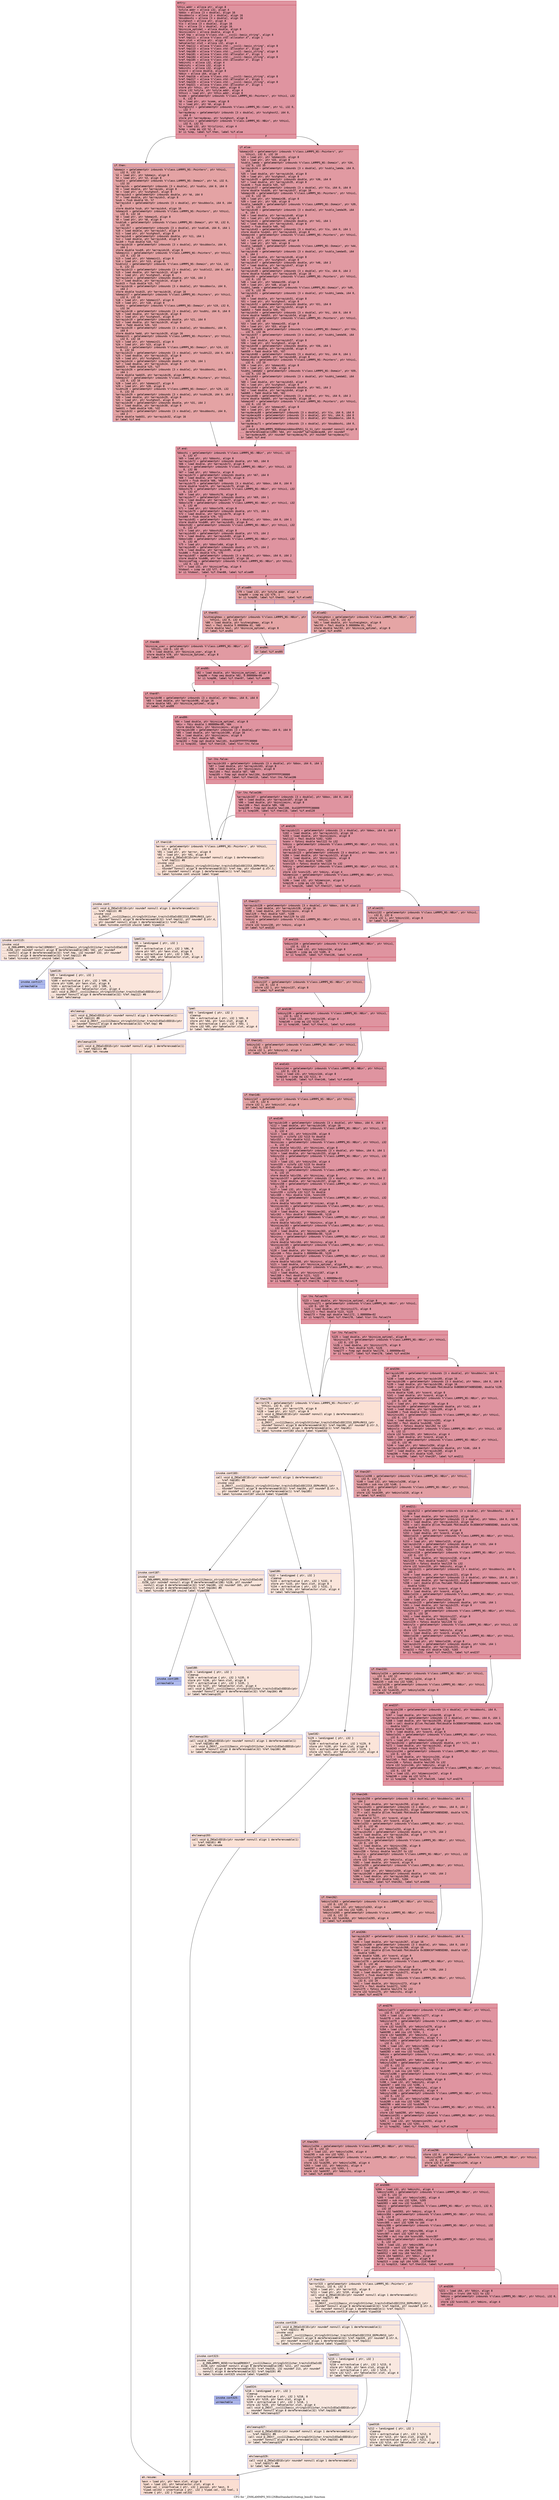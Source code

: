 digraph "CFG for '_ZN9LAMMPS_NS12NBinStandard10setup_binsEi' function" {
	label="CFG for '_ZN9LAMMPS_NS12NBinStandard10setup_binsEi' function";

	Node0x555e47385170 [shape=record,color="#b70d28ff", style=filled, fillcolor="#b70d2870" fontname="Courier",label="{entry:\l|  %this.addr = alloca ptr, align 8\l  %style.addr = alloca i32, align 4\l  %bbox = alloca [3 x double], align 16\l  %bsubboxlo = alloca [3 x double], align 16\l  %bsubboxhi = alloca [3 x double], align 16\l  %cutghost = alloca ptr, align 8\l  %lo = alloca [3 x double], align 16\l  %hi = alloca [3 x double], align 16\l  %binsize_optimal = alloca double, align 8\l  %binsizeinv = alloca double, align 8\l  %ref.tmp = alloca %\"class.std::__cxx11::basic_string\", align 8\l  %ref.tmp111 = alloca %\"class.std::allocator.4\", align 1\l  %exn.slot = alloca ptr, align 8\l  %ehselector.slot = alloca i32, align 4\l  %ref.tmp112 = alloca %\"class.std::__cxx11::basic_string\", align 8\l  %ref.tmp113 = alloca %\"class.std::allocator.4\", align 1\l  %ref.tmp180 = alloca %\"class.std::__cxx11::basic_string\", align 8\l  %ref.tmp181 = alloca %\"class.std::allocator.4\", align 1\l  %ref.tmp184 = alloca %\"class.std::__cxx11::basic_string\", align 8\l  %ref.tmp185 = alloca %\"class.std::allocator.4\", align 1\l  %mbinxhi = alloca i32, align 4\l  %mbinyhi = alloca i32, align 4\l  %mbinzhi = alloca i32, align 4\l  %coord = alloca double, align 8\l  %bbin = alloca i64, align 8\l  %ref.tmp316 = alloca %\"class.std::__cxx11::basic_string\", align 8\l  %ref.tmp317 = alloca %\"class.std::allocator.4\", align 1\l  %ref.tmp320 = alloca %\"class.std::__cxx11::basic_string\", align 8\l  %ref.tmp321 = alloca %\"class.std::allocator.4\", align 1\l  store ptr %this, ptr %this.addr, align 8\l  store i32 %style, ptr %style.addr, align 4\l  %this1 = load ptr, ptr %this.addr, align 8\l  %comm = getelementptr inbounds %\"class.LAMMPS_NS::Pointers\", ptr %this1, i32\l... 0, i32 9\l  %0 = load ptr, ptr %comm, align 8\l  %1 = load ptr, ptr %0, align 8\l  %cutghost2 = getelementptr inbounds %\"class.LAMMPS_NS::Comm\", ptr %1, i32 0,\l... i32 7\l  %arraydecay = getelementptr inbounds [3 x double], ptr %cutghost2, i64 0,\l... i64 0\l  store ptr %arraydecay, ptr %cutghost, align 8\l  %triclinic = getelementptr inbounds %\"class.LAMMPS_NS::NBin\", ptr %this1,\l... i32 0, i32 51\l  %2 = load i32, ptr %triclinic, align 4\l  %cmp = icmp eq i32 %2, 0\l  br i1 %cmp, label %if.then, label %if.else\l|{<s0>T|<s1>F}}"];
	Node0x555e47385170:s0 -> Node0x555e47387a00[tooltip="entry -> if.then\nProbability 37.50%" ];
	Node0x555e47385170:s1 -> Node0x555e47387a70[tooltip="entry -> if.else\nProbability 62.50%" ];
	Node0x555e47387a00 [shape=record,color="#3d50c3ff", style=filled, fillcolor="#c32e3170" fontname="Courier",label="{if.then:\l|  %domain = getelementptr inbounds %\"class.LAMMPS_NS::Pointers\", ptr %this1,\l... i32 0, i32 10\l  %3 = load ptr, ptr %domain, align 8\l  %4 = load ptr, ptr %3, align 8\l  %sublo = getelementptr inbounds %\"class.LAMMPS_NS::Domain\", ptr %4, i32 0,\l... i32 33\l  %arrayidx = getelementptr inbounds [3 x double], ptr %sublo, i64 0, i64 0\l  %5 = load double, ptr %arrayidx, align 8\l  %6 = load ptr, ptr %cutghost, align 8\l  %arrayidx3 = getelementptr inbounds double, ptr %6, i64 0\l  %7 = load double, ptr %arrayidx3, align 8\l  %sub = fsub double %5, %7\l  %arrayidx4 = getelementptr inbounds [3 x double], ptr %bsubboxlo, i64 0, i64\l... 0\l  store double %sub, ptr %arrayidx4, align 16\l  %domain5 = getelementptr inbounds %\"class.LAMMPS_NS::Pointers\", ptr %this1,\l... i32 0, i32 10\l  %8 = load ptr, ptr %domain5, align 8\l  %9 = load ptr, ptr %8, align 8\l  %sublo6 = getelementptr inbounds %\"class.LAMMPS_NS::Domain\", ptr %9, i32 0,\l... i32 33\l  %arrayidx7 = getelementptr inbounds [3 x double], ptr %sublo6, i64 0, i64 1\l  %10 = load double, ptr %arrayidx7, align 8\l  %11 = load ptr, ptr %cutghost, align 8\l  %arrayidx8 = getelementptr inbounds double, ptr %11, i64 1\l  %12 = load double, ptr %arrayidx8, align 8\l  %sub9 = fsub double %10, %12\l  %arrayidx10 = getelementptr inbounds [3 x double], ptr %bsubboxlo, i64 0,\l... i64 1\l  store double %sub9, ptr %arrayidx10, align 8\l  %domain11 = getelementptr inbounds %\"class.LAMMPS_NS::Pointers\", ptr %this1,\l... i32 0, i32 10\l  %13 = load ptr, ptr %domain11, align 8\l  %14 = load ptr, ptr %13, align 8\l  %sublo12 = getelementptr inbounds %\"class.LAMMPS_NS::Domain\", ptr %14, i32\l... 0, i32 33\l  %arrayidx13 = getelementptr inbounds [3 x double], ptr %sublo12, i64 0, i64 2\l  %15 = load double, ptr %arrayidx13, align 8\l  %16 = load ptr, ptr %cutghost, align 8\l  %arrayidx14 = getelementptr inbounds double, ptr %16, i64 2\l  %17 = load double, ptr %arrayidx14, align 8\l  %sub15 = fsub double %15, %17\l  %arrayidx16 = getelementptr inbounds [3 x double], ptr %bsubboxlo, i64 0,\l... i64 2\l  store double %sub15, ptr %arrayidx16, align 16\l  %domain17 = getelementptr inbounds %\"class.LAMMPS_NS::Pointers\", ptr %this1,\l... i32 0, i32 10\l  %18 = load ptr, ptr %domain17, align 8\l  %19 = load ptr, ptr %18, align 8\l  %subhi = getelementptr inbounds %\"class.LAMMPS_NS::Domain\", ptr %19, i32 0,\l... i32 34\l  %arrayidx18 = getelementptr inbounds [3 x double], ptr %subhi, i64 0, i64 0\l  %20 = load double, ptr %arrayidx18, align 8\l  %21 = load ptr, ptr %cutghost, align 8\l  %arrayidx19 = getelementptr inbounds double, ptr %21, i64 0\l  %22 = load double, ptr %arrayidx19, align 8\l  %add = fadd double %20, %22\l  %arrayidx20 = getelementptr inbounds [3 x double], ptr %bsubboxhi, i64 0,\l... i64 0\l  store double %add, ptr %arrayidx20, align 16\l  %domain21 = getelementptr inbounds %\"class.LAMMPS_NS::Pointers\", ptr %this1,\l... i32 0, i32 10\l  %23 = load ptr, ptr %domain21, align 8\l  %24 = load ptr, ptr %23, align 8\l  %subhi22 = getelementptr inbounds %\"class.LAMMPS_NS::Domain\", ptr %24, i32\l... 0, i32 34\l  %arrayidx23 = getelementptr inbounds [3 x double], ptr %subhi22, i64 0, i64 1\l  %25 = load double, ptr %arrayidx23, align 8\l  %26 = load ptr, ptr %cutghost, align 8\l  %arrayidx24 = getelementptr inbounds double, ptr %26, i64 1\l  %27 = load double, ptr %arrayidx24, align 8\l  %add25 = fadd double %25, %27\l  %arrayidx26 = getelementptr inbounds [3 x double], ptr %bsubboxhi, i64 0,\l... i64 1\l  store double %add25, ptr %arrayidx26, align 8\l  %domain27 = getelementptr inbounds %\"class.LAMMPS_NS::Pointers\", ptr %this1,\l... i32 0, i32 10\l  %28 = load ptr, ptr %domain27, align 8\l  %29 = load ptr, ptr %28, align 8\l  %subhi28 = getelementptr inbounds %\"class.LAMMPS_NS::Domain\", ptr %29, i32\l... 0, i32 34\l  %arrayidx29 = getelementptr inbounds [3 x double], ptr %subhi28, i64 0, i64 2\l  %30 = load double, ptr %arrayidx29, align 8\l  %31 = load ptr, ptr %cutghost, align 8\l  %arrayidx30 = getelementptr inbounds double, ptr %31, i64 2\l  %32 = load double, ptr %arrayidx30, align 8\l  %add31 = fadd double %30, %32\l  %arrayidx32 = getelementptr inbounds [3 x double], ptr %bsubboxhi, i64 0,\l... i64 2\l  store double %add31, ptr %arrayidx32, align 16\l  br label %if.end\l}"];
	Node0x555e47387a00 -> Node0x555e4738b490[tooltip="if.then -> if.end\nProbability 100.00%" ];
	Node0x555e47387a70 [shape=record,color="#b70d28ff", style=filled, fillcolor="#bb1b2c70" fontname="Courier",label="{if.else:\l|  %domain33 = getelementptr inbounds %\"class.LAMMPS_NS::Pointers\", ptr\l... %this1, i32 0, i32 10\l  %33 = load ptr, ptr %domain33, align 8\l  %34 = load ptr, ptr %33, align 8\l  %sublo_lamda = getelementptr inbounds %\"class.LAMMPS_NS::Domain\", ptr %34,\l... i32 0, i32 35\l  %arrayidx34 = getelementptr inbounds [3 x double], ptr %sublo_lamda, i64 0,\l... i64 0\l  %35 = load double, ptr %arrayidx34, align 8\l  %36 = load ptr, ptr %cutghost, align 8\l  %arrayidx35 = getelementptr inbounds double, ptr %36, i64 0\l  %37 = load double, ptr %arrayidx35, align 8\l  %sub36 = fsub double %35, %37\l  %arrayidx37 = getelementptr inbounds [3 x double], ptr %lo, i64 0, i64 0\l  store double %sub36, ptr %arrayidx37, align 16\l  %domain38 = getelementptr inbounds %\"class.LAMMPS_NS::Pointers\", ptr %this1,\l... i32 0, i32 10\l  %38 = load ptr, ptr %domain38, align 8\l  %39 = load ptr, ptr %38, align 8\l  %sublo_lamda39 = getelementptr inbounds %\"class.LAMMPS_NS::Domain\", ptr %39,\l... i32 0, i32 35\l  %arrayidx40 = getelementptr inbounds [3 x double], ptr %sublo_lamda39, i64\l... 0, i64 1\l  %40 = load double, ptr %arrayidx40, align 8\l  %41 = load ptr, ptr %cutghost, align 8\l  %arrayidx41 = getelementptr inbounds double, ptr %41, i64 1\l  %42 = load double, ptr %arrayidx41, align 8\l  %sub42 = fsub double %40, %42\l  %arrayidx43 = getelementptr inbounds [3 x double], ptr %lo, i64 0, i64 1\l  store double %sub42, ptr %arrayidx43, align 8\l  %domain44 = getelementptr inbounds %\"class.LAMMPS_NS::Pointers\", ptr %this1,\l... i32 0, i32 10\l  %43 = load ptr, ptr %domain44, align 8\l  %44 = load ptr, ptr %43, align 8\l  %sublo_lamda45 = getelementptr inbounds %\"class.LAMMPS_NS::Domain\", ptr %44,\l... i32 0, i32 35\l  %arrayidx46 = getelementptr inbounds [3 x double], ptr %sublo_lamda45, i64\l... 0, i64 2\l  %45 = load double, ptr %arrayidx46, align 8\l  %46 = load ptr, ptr %cutghost, align 8\l  %arrayidx47 = getelementptr inbounds double, ptr %46, i64 2\l  %47 = load double, ptr %arrayidx47, align 8\l  %sub48 = fsub double %45, %47\l  %arrayidx49 = getelementptr inbounds [3 x double], ptr %lo, i64 0, i64 2\l  store double %sub48, ptr %arrayidx49, align 16\l  %domain50 = getelementptr inbounds %\"class.LAMMPS_NS::Pointers\", ptr %this1,\l... i32 0, i32 10\l  %48 = load ptr, ptr %domain50, align 8\l  %49 = load ptr, ptr %48, align 8\l  %subhi_lamda = getelementptr inbounds %\"class.LAMMPS_NS::Domain\", ptr %49,\l... i32 0, i32 36\l  %arrayidx51 = getelementptr inbounds [3 x double], ptr %subhi_lamda, i64 0,\l... i64 0\l  %50 = load double, ptr %arrayidx51, align 8\l  %51 = load ptr, ptr %cutghost, align 8\l  %arrayidx52 = getelementptr inbounds double, ptr %51, i64 0\l  %52 = load double, ptr %arrayidx52, align 8\l  %add53 = fadd double %50, %52\l  %arrayidx54 = getelementptr inbounds [3 x double], ptr %hi, i64 0, i64 0\l  store double %add53, ptr %arrayidx54, align 16\l  %domain55 = getelementptr inbounds %\"class.LAMMPS_NS::Pointers\", ptr %this1,\l... i32 0, i32 10\l  %53 = load ptr, ptr %domain55, align 8\l  %54 = load ptr, ptr %53, align 8\l  %subhi_lamda56 = getelementptr inbounds %\"class.LAMMPS_NS::Domain\", ptr %54,\l... i32 0, i32 36\l  %arrayidx57 = getelementptr inbounds [3 x double], ptr %subhi_lamda56, i64\l... 0, i64 1\l  %55 = load double, ptr %arrayidx57, align 8\l  %56 = load ptr, ptr %cutghost, align 8\l  %arrayidx58 = getelementptr inbounds double, ptr %56, i64 1\l  %57 = load double, ptr %arrayidx58, align 8\l  %add59 = fadd double %55, %57\l  %arrayidx60 = getelementptr inbounds [3 x double], ptr %hi, i64 0, i64 1\l  store double %add59, ptr %arrayidx60, align 8\l  %domain61 = getelementptr inbounds %\"class.LAMMPS_NS::Pointers\", ptr %this1,\l... i32 0, i32 10\l  %58 = load ptr, ptr %domain61, align 8\l  %59 = load ptr, ptr %58, align 8\l  %subhi_lamda62 = getelementptr inbounds %\"class.LAMMPS_NS::Domain\", ptr %59,\l... i32 0, i32 36\l  %arrayidx63 = getelementptr inbounds [3 x double], ptr %subhi_lamda62, i64\l... 0, i64 2\l  %60 = load double, ptr %arrayidx63, align 8\l  %61 = load ptr, ptr %cutghost, align 8\l  %arrayidx64 = getelementptr inbounds double, ptr %61, i64 2\l  %62 = load double, ptr %arrayidx64, align 8\l  %add65 = fadd double %60, %62\l  %arrayidx66 = getelementptr inbounds [3 x double], ptr %hi, i64 0, i64 2\l  store double %add65, ptr %arrayidx66, align 16\l  %domain67 = getelementptr inbounds %\"class.LAMMPS_NS::Pointers\", ptr %this1,\l... i32 0, i32 10\l  %63 = load ptr, ptr %domain67, align 8\l  %64 = load ptr, ptr %63, align 8\l  %arraydecay68 = getelementptr inbounds [3 x double], ptr %lo, i64 0, i64 0\l  %arraydecay69 = getelementptr inbounds [3 x double], ptr %hi, i64 0, i64 0\l  %arraydecay70 = getelementptr inbounds [3 x double], ptr %bsubboxlo, i64 0,\l... i64 0\l  %arraydecay71 = getelementptr inbounds [3 x double], ptr %bsubboxhi, i64 0,\l... i64 0\l  call void @_ZN9LAMMPS_NS6Domain4bboxEPdS1_S1_S1_(ptr noundef nonnull align 8\l... dereferenceable(1200) %64, ptr noundef %arraydecay68, ptr noundef\l... %arraydecay69, ptr noundef %arraydecay70, ptr noundef %arraydecay71)\l  br label %if.end\l}"];
	Node0x555e47387a70 -> Node0x555e4738b490[tooltip="if.else -> if.end\nProbability 100.00%" ];
	Node0x555e4738b490 [shape=record,color="#b70d28ff", style=filled, fillcolor="#b70d2870" fontname="Courier",label="{if.end:\l|  %bboxhi = getelementptr inbounds %\"class.LAMMPS_NS::NBin\", ptr %this1, i32\l... 0, i32 47\l  %65 = load ptr, ptr %bboxhi, align 8\l  %arrayidx72 = getelementptr inbounds double, ptr %65, i64 0\l  %66 = load double, ptr %arrayidx72, align 8\l  %bboxlo = getelementptr inbounds %\"class.LAMMPS_NS::NBin\", ptr %this1, i32\l... 0, i32 46\l  %67 = load ptr, ptr %bboxlo, align 8\l  %arrayidx73 = getelementptr inbounds double, ptr %67, i64 0\l  %68 = load double, ptr %arrayidx73, align 8\l  %sub74 = fsub double %66, %68\l  %arrayidx75 = getelementptr inbounds [3 x double], ptr %bbox, i64 0, i64 0\l  store double %sub74, ptr %arrayidx75, align 16\l  %bboxhi76 = getelementptr inbounds %\"class.LAMMPS_NS::NBin\", ptr %this1, i32\l... 0, i32 47\l  %69 = load ptr, ptr %bboxhi76, align 8\l  %arrayidx77 = getelementptr inbounds double, ptr %69, i64 1\l  %70 = load double, ptr %arrayidx77, align 8\l  %bboxlo78 = getelementptr inbounds %\"class.LAMMPS_NS::NBin\", ptr %this1, i32\l... 0, i32 46\l  %71 = load ptr, ptr %bboxlo78, align 8\l  %arrayidx79 = getelementptr inbounds double, ptr %71, i64 1\l  %72 = load double, ptr %arrayidx79, align 8\l  %sub80 = fsub double %70, %72\l  %arrayidx81 = getelementptr inbounds [3 x double], ptr %bbox, i64 0, i64 1\l  store double %sub80, ptr %arrayidx81, align 8\l  %bboxhi82 = getelementptr inbounds %\"class.LAMMPS_NS::NBin\", ptr %this1, i32\l... 0, i32 47\l  %73 = load ptr, ptr %bboxhi82, align 8\l  %arrayidx83 = getelementptr inbounds double, ptr %73, i64 2\l  %74 = load double, ptr %arrayidx83, align 8\l  %bboxlo84 = getelementptr inbounds %\"class.LAMMPS_NS::NBin\", ptr %this1, i32\l... 0, i32 46\l  %75 = load ptr, ptr %bboxlo84, align 8\l  %arrayidx85 = getelementptr inbounds double, ptr %75, i64 2\l  %76 = load double, ptr %arrayidx85, align 8\l  %sub86 = fsub double %74, %76\l  %arrayidx87 = getelementptr inbounds [3 x double], ptr %bbox, i64 0, i64 2\l  store double %sub86, ptr %arrayidx87, align 16\l  %binsizeflag = getelementptr inbounds %\"class.LAMMPS_NS::NBin\", ptr %this1,\l... i32 0, i32 44\l  %77 = load i32, ptr %binsizeflag, align 8\l  %tobool = icmp ne i32 %77, 0\l  br i1 %tobool, label %if.then88, label %if.else89\l|{<s0>T|<s1>F}}"];
	Node0x555e4738b490:s0 -> Node0x555e47392790[tooltip="if.end -> if.then88\nProbability 62.50%" ];
	Node0x555e4738b490:s1 -> Node0x555e47392810[tooltip="if.end -> if.else89\nProbability 37.50%" ];
	Node0x555e47392790 [shape=record,color="#b70d28ff", style=filled, fillcolor="#bb1b2c70" fontname="Courier",label="{if.then88:\l|  %binsize_user = getelementptr inbounds %\"class.LAMMPS_NS::NBin\", ptr\l... %this1, i32 0, i32 45\l  %78 = load double, ptr %binsize_user, align 8\l  store double %78, ptr %binsize_optimal, align 8\l  br label %if.end95\l}"];
	Node0x555e47392790 -> Node0x555e47392c10[tooltip="if.then88 -> if.end95\nProbability 100.00%" ];
	Node0x555e47392810 [shape=record,color="#3d50c3ff", style=filled, fillcolor="#c32e3170" fontname="Courier",label="{if.else89:\l|  %79 = load i32, ptr %style.addr, align 4\l  %cmp90 = icmp eq i32 %79, 1\l  br i1 %cmp90, label %if.then91, label %if.else92\l|{<s0>T|<s1>F}}"];
	Node0x555e47392810:s0 -> Node0x555e47392e00[tooltip="if.else89 -> if.then91\nProbability 50.00%" ];
	Node0x555e47392810:s1 -> Node0x555e47392e80[tooltip="if.else89 -> if.else92\nProbability 50.00%" ];
	Node0x555e47392e00 [shape=record,color="#3d50c3ff", style=filled, fillcolor="#c5333470" fontname="Courier",label="{if.then91:\l|  %cutneighmax = getelementptr inbounds %\"class.LAMMPS_NS::NBin\", ptr\l... %this1, i32 0, i32 43\l  %80 = load double, ptr %cutneighmax, align 8\l  %mul = fmul double 5.000000e-01, %80\l  store double %mul, ptr %binsize_optimal, align 8\l  br label %if.end94\l}"];
	Node0x555e47392e00 -> Node0x555e47393d40[tooltip="if.then91 -> if.end94\nProbability 100.00%" ];
	Node0x555e47392e80 [shape=record,color="#3d50c3ff", style=filled, fillcolor="#c5333470" fontname="Courier",label="{if.else92:\l|  %cutneighmin = getelementptr inbounds %\"class.LAMMPS_NS::NBin\", ptr\l... %this1, i32 0, i32 42\l  %81 = load double, ptr %cutneighmin, align 8\l  %mul93 = fmul double 5.000000e-01, %81\l  store double %mul93, ptr %binsize_optimal, align 8\l  br label %if.end94\l}"];
	Node0x555e47392e80 -> Node0x555e47393d40[tooltip="if.else92 -> if.end94\nProbability 100.00%" ];
	Node0x555e47393d40 [shape=record,color="#3d50c3ff", style=filled, fillcolor="#c32e3170" fontname="Courier",label="{if.end94:\l|  br label %if.end95\l}"];
	Node0x555e47393d40 -> Node0x555e47392c10[tooltip="if.end94 -> if.end95\nProbability 100.00%" ];
	Node0x555e47392c10 [shape=record,color="#b70d28ff", style=filled, fillcolor="#b70d2870" fontname="Courier",label="{if.end95:\l|  %82 = load double, ptr %binsize_optimal, align 8\l  %cmp96 = fcmp oeq double %82, 0.000000e+00\l  br i1 %cmp96, label %if.then97, label %if.end99\l|{<s0>T|<s1>F}}"];
	Node0x555e47392c10:s0 -> Node0x555e47394330[tooltip="if.end95 -> if.then97\nProbability 62.50%" ];
	Node0x555e47392c10:s1 -> Node0x555e47394380[tooltip="if.end95 -> if.end99\nProbability 37.50%" ];
	Node0x555e47394330 [shape=record,color="#b70d28ff", style=filled, fillcolor="#bb1b2c70" fontname="Courier",label="{if.then97:\l|  %arrayidx98 = getelementptr inbounds [3 x double], ptr %bbox, i64 0, i64 0\l  %83 = load double, ptr %arrayidx98, align 16\l  store double %83, ptr %binsize_optimal, align 8\l  br label %if.end99\l}"];
	Node0x555e47394330 -> Node0x555e47394380[tooltip="if.then97 -> if.end99\nProbability 100.00%" ];
	Node0x555e47394380 [shape=record,color="#b70d28ff", style=filled, fillcolor="#b70d2870" fontname="Courier",label="{if.end99:\l|  %84 = load double, ptr %binsize_optimal, align 8\l  %div = fdiv double 1.000000e+00, %84\l  store double %div, ptr %binsizeinv, align 8\l  %arrayidx100 = getelementptr inbounds [3 x double], ptr %bbox, i64 0, i64 0\l  %85 = load double, ptr %arrayidx100, align 16\l  %86 = load double, ptr %binsizeinv, align 8\l  %mul101 = fmul double %85, %86\l  %cmp102 = fcmp ogt double %mul101, 0x41DFFFFFFFC00000\l  br i1 %cmp102, label %if.then110, label %lor.lhs.false\l|{<s0>T|<s1>F}}"];
	Node0x555e47394380:s0 -> Node0x555e47394c50[tooltip="if.end99 -> if.then110\nProbability 0.00%" ];
	Node0x555e47394380:s1 -> Node0x555e47394cd0[tooltip="if.end99 -> lor.lhs.false\nProbability 100.00%" ];
	Node0x555e47394cd0 [shape=record,color="#b70d28ff", style=filled, fillcolor="#b70d2870" fontname="Courier",label="{lor.lhs.false:\l|  %arrayidx103 = getelementptr inbounds [3 x double], ptr %bbox, i64 0, i64 1\l  %87 = load double, ptr %arrayidx103, align 8\l  %88 = load double, ptr %binsizeinv, align 8\l  %mul104 = fmul double %87, %88\l  %cmp105 = fcmp ogt double %mul104, 0x41DFFFFFFFC00000\l  br i1 %cmp105, label %if.then110, label %lor.lhs.false106\l|{<s0>T|<s1>F}}"];
	Node0x555e47394cd0:s0 -> Node0x555e47394c50[tooltip="lor.lhs.false -> if.then110\nProbability 0.00%" ];
	Node0x555e47394cd0:s1 -> Node0x555e47395180[tooltip="lor.lhs.false -> lor.lhs.false106\nProbability 100.00%" ];
	Node0x555e47395180 [shape=record,color="#b70d28ff", style=filled, fillcolor="#b70d2870" fontname="Courier",label="{lor.lhs.false106:\l|  %arrayidx107 = getelementptr inbounds [3 x double], ptr %bbox, i64 0, i64 2\l  %89 = load double, ptr %arrayidx107, align 16\l  %90 = load double, ptr %binsizeinv, align 8\l  %mul108 = fmul double %89, %90\l  %cmp109 = fcmp ogt double %mul108, 0x41DFFFFFFFC00000\l  br i1 %cmp109, label %if.then110, label %if.end120\l|{<s0>T|<s1>F}}"];
	Node0x555e47395180:s0 -> Node0x555e47394c50[tooltip="lor.lhs.false106 -> if.then110\nProbability 0.00%" ];
	Node0x555e47395180:s1 -> Node0x555e47395600[tooltip="lor.lhs.false106 -> if.end120\nProbability 100.00%" ];
	Node0x555e47394c50 [shape=record,color="#3d50c3ff", style=filled, fillcolor="#f7bca170" fontname="Courier",label="{if.then110:\l|  %error = getelementptr inbounds %\"class.LAMMPS_NS::Pointers\", ptr %this1,\l... i32 0, i32 3\l  %91 = load ptr, ptr %error, align 8\l  %92 = load ptr, ptr %91, align 8\l  call void @_ZNSaIcEC1Ev(ptr noundef nonnull align 1 dereferenceable(1)\l... %ref.tmp111) #8\l  invoke void\l... @_ZNSt7__cxx1112basic_stringIcSt11char_traitsIcESaIcEEC2IS3_EEPKcRKS3_(ptr\l... noundef nonnull align 8 dereferenceable(32) %ref.tmp, ptr noundef @.str.3,\l... ptr noundef nonnull align 1 dereferenceable(1) %ref.tmp111)\l          to label %invoke.cont unwind label %lpad\l}"];
	Node0x555e47394c50 -> Node0x555e47396b80[tooltip="if.then110 -> invoke.cont\nProbability 50.00%" ];
	Node0x555e47394c50 -> Node0x555e47396c60[tooltip="if.then110 -> lpad\nProbability 50.00%" ];
	Node0x555e47396b80 [shape=record,color="#3d50c3ff", style=filled, fillcolor="#f5c1a970" fontname="Courier",label="{invoke.cont:\l|  call void @_ZNSaIcEC1Ev(ptr noundef nonnull align 1 dereferenceable(1)\l... %ref.tmp113) #8\l  invoke void\l... @_ZNSt7__cxx1112basic_stringIcSt11char_traitsIcESaIcEEC2IS3_EEPKcRKS3_(ptr\l... noundef nonnull align 8 dereferenceable(32) %ref.tmp112, ptr noundef @.str.4,\l... ptr noundef nonnull align 1 dereferenceable(1) %ref.tmp113)\l          to label %invoke.cont115 unwind label %lpad114\l}"];
	Node0x555e47396b80 -> Node0x555e47396ff0[tooltip="invoke.cont -> invoke.cont115\nProbability 50.00%" ];
	Node0x555e47396b80 -> Node0x555e47397040[tooltip="invoke.cont -> lpad114\nProbability 50.00%" ];
	Node0x555e47396ff0 [shape=record,color="#3d50c3ff", style=filled, fillcolor="#f4c5ad70" fontname="Courier",label="{invoke.cont115:\l|  invoke void\l... @_ZN9LAMMPS_NS5Error3allERKNSt7__cxx1112basic_stringIcSt11char_traitsIcESaIcEE\l...EiS8_(ptr noundef nonnull align 8 dereferenceable(196) %92, ptr noundef\l... nonnull align 8 dereferenceable(32) %ref.tmp, i32 noundef 133, ptr noundef\l... nonnull align 8 dereferenceable(32) %ref.tmp112) #9\l          to label %invoke.cont117 unwind label %lpad116\l}"];
	Node0x555e47396ff0 -> Node0x555e47396fa0[tooltip="invoke.cont115 -> invoke.cont117\nProbability 0.00%" ];
	Node0x555e47396ff0 -> Node0x555e473973c0[tooltip="invoke.cont115 -> lpad116\nProbability 100.00%" ];
	Node0x555e47396fa0 [shape=record,color="#3d50c3ff", style=filled, fillcolor="#4c66d670" fontname="Courier",label="{invoke.cont117:\l|  unreachable\l}"];
	Node0x555e47396c60 [shape=record,color="#3d50c3ff", style=filled, fillcolor="#f5c1a970" fontname="Courier",label="{lpad:\l|  %93 = landingpad \{ ptr, i32 \}\l          cleanup\l  %94 = extractvalue \{ ptr, i32 \} %93, 0\l  store ptr %94, ptr %exn.slot, align 8\l  %95 = extractvalue \{ ptr, i32 \} %93, 1\l  store i32 %95, ptr %ehselector.slot, align 4\l  br label %ehcleanup119\l}"];
	Node0x555e47396c60 -> Node0x555e4738cd20[tooltip="lpad -> ehcleanup119\nProbability 100.00%" ];
	Node0x555e47397040 [shape=record,color="#3d50c3ff", style=filled, fillcolor="#f4c5ad70" fontname="Courier",label="{lpad114:\l|  %96 = landingpad \{ ptr, i32 \}\l          cleanup\l  %97 = extractvalue \{ ptr, i32 \} %96, 0\l  store ptr %97, ptr %exn.slot, align 8\l  %98 = extractvalue \{ ptr, i32 \} %96, 1\l  store i32 %98, ptr %ehselector.slot, align 4\l  br label %ehcleanup\l}"];
	Node0x555e47397040 -> Node0x555e4738d070[tooltip="lpad114 -> ehcleanup\nProbability 100.00%" ];
	Node0x555e473973c0 [shape=record,color="#3d50c3ff", style=filled, fillcolor="#f4c5ad70" fontname="Courier",label="{lpad116:\l|  %99 = landingpad \{ ptr, i32 \}\l          cleanup\l  %100 = extractvalue \{ ptr, i32 \} %99, 0\l  store ptr %100, ptr %exn.slot, align 8\l  %101 = extractvalue \{ ptr, i32 \} %99, 1\l  store i32 %101, ptr %ehselector.slot, align 4\l  call void @_ZNSt7__cxx1112basic_stringIcSt11char_traitsIcESaIcEED1Ev(ptr\l... noundef nonnull align 8 dereferenceable(32) %ref.tmp112) #8\l  br label %ehcleanup\l}"];
	Node0x555e473973c0 -> Node0x555e4738d070[tooltip="lpad116 -> ehcleanup\nProbability 100.00%" ];
	Node0x555e4738d070 [shape=record,color="#3d50c3ff", style=filled, fillcolor="#f5c1a970" fontname="Courier",label="{ehcleanup:\l|  call void @_ZNSaIcED1Ev(ptr noundef nonnull align 1 dereferenceable(1)\l... %ref.tmp113) #8\l  call void @_ZNSt7__cxx1112basic_stringIcSt11char_traitsIcESaIcEED1Ev(ptr\l... noundef nonnull align 8 dereferenceable(32) %ref.tmp) #8\l  br label %ehcleanup119\l}"];
	Node0x555e4738d070 -> Node0x555e4738cd20[tooltip="ehcleanup -> ehcleanup119\nProbability 100.00%" ];
	Node0x555e4738cd20 [shape=record,color="#3d50c3ff", style=filled, fillcolor="#f7bca170" fontname="Courier",label="{ehcleanup119:\l|  call void @_ZNSaIcED1Ev(ptr noundef nonnull align 1 dereferenceable(1)\l... %ref.tmp111) #8\l  br label %eh.resume\l}"];
	Node0x555e4738cd20 -> Node0x555e47399010[tooltip="ehcleanup119 -> eh.resume\nProbability 100.00%" ];
	Node0x555e47395600 [shape=record,color="#b70d28ff", style=filled, fillcolor="#b70d2870" fontname="Courier",label="{if.end120:\l|  %arrayidx121 = getelementptr inbounds [3 x double], ptr %bbox, i64 0, i64 0\l  %102 = load double, ptr %arrayidx121, align 16\l  %103 = load double, ptr %binsizeinv, align 8\l  %mul122 = fmul double %102, %103\l  %conv = fptosi double %mul122 to i32\l  %nbinx = getelementptr inbounds %\"class.LAMMPS_NS::NBin\", ptr %this1, i32 0,\l... i32 4\l  store i32 %conv, ptr %nbinx, align 8\l  %arrayidx123 = getelementptr inbounds [3 x double], ptr %bbox, i64 0, i64 1\l  %104 = load double, ptr %arrayidx123, align 8\l  %105 = load double, ptr %binsizeinv, align 8\l  %mul124 = fmul double %104, %105\l  %conv125 = fptosi double %mul124 to i32\l  %nbiny = getelementptr inbounds %\"class.LAMMPS_NS::NBin\", ptr %this1, i32 0,\l... i32 5\l  store i32 %conv125, ptr %nbiny, align 4\l  %dimension = getelementptr inbounds %\"class.LAMMPS_NS::NBin\", ptr %this1,\l... i32 0, i32 50\l  %106 = load i32, ptr %dimension, align 8\l  %cmp126 = icmp eq i32 %106, 3\l  br i1 %cmp126, label %if.then127, label %if.else131\l|{<s0>T|<s1>F}}"];
	Node0x555e47395600:s0 -> Node0x555e47399cc0[tooltip="if.end120 -> if.then127\nProbability 50.00%" ];
	Node0x555e47395600:s1 -> Node0x555e47399d40[tooltip="if.end120 -> if.else131\nProbability 50.00%" ];
	Node0x555e47399cc0 [shape=record,color="#3d50c3ff", style=filled, fillcolor="#be242e70" fontname="Courier",label="{if.then127:\l|  %arrayidx128 = getelementptr inbounds [3 x double], ptr %bbox, i64 0, i64 2\l  %107 = load double, ptr %arrayidx128, align 16\l  %108 = load double, ptr %binsizeinv, align 8\l  %mul129 = fmul double %107, %108\l  %conv130 = fptosi double %mul129 to i32\l  %nbinz = getelementptr inbounds %\"class.LAMMPS_NS::NBin\", ptr %this1, i32 0,\l... i32 6\l  store i32 %conv130, ptr %nbinz, align 8\l  br label %if.end133\l}"];
	Node0x555e47399cc0 -> Node0x555e4738db90[tooltip="if.then127 -> if.end133\nProbability 100.00%" ];
	Node0x555e47399d40 [shape=record,color="#3d50c3ff", style=filled, fillcolor="#be242e70" fontname="Courier",label="{if.else131:\l|  %nbinz132 = getelementptr inbounds %\"class.LAMMPS_NS::NBin\", ptr %this1,\l... i32 0, i32 6\l  store i32 1, ptr %nbinz132, align 8\l  br label %if.end133\l}"];
	Node0x555e47399d40 -> Node0x555e4738db90[tooltip="if.else131 -> if.end133\nProbability 100.00%" ];
	Node0x555e4738db90 [shape=record,color="#b70d28ff", style=filled, fillcolor="#b70d2870" fontname="Courier",label="{if.end133:\l|  %nbinx134 = getelementptr inbounds %\"class.LAMMPS_NS::NBin\", ptr %this1,\l... i32 0, i32 4\l  %109 = load i32, ptr %nbinx134, align 8\l  %cmp135 = icmp eq i32 %109, 0\l  br i1 %cmp135, label %if.then136, label %if.end138\l|{<s0>T|<s1>F}}"];
	Node0x555e4738db90:s0 -> Node0x555e4738e0a0[tooltip="if.end133 -> if.then136\nProbability 37.50%" ];
	Node0x555e4738db90:s1 -> Node0x555e4738e120[tooltip="if.end133 -> if.end138\nProbability 62.50%" ];
	Node0x555e4738e0a0 [shape=record,color="#3d50c3ff", style=filled, fillcolor="#c32e3170" fontname="Courier",label="{if.then136:\l|  %nbinx137 = getelementptr inbounds %\"class.LAMMPS_NS::NBin\", ptr %this1,\l... i32 0, i32 4\l  store i32 1, ptr %nbinx137, align 8\l  br label %if.end138\l}"];
	Node0x555e4738e0a0 -> Node0x555e4738e120[tooltip="if.then136 -> if.end138\nProbability 100.00%" ];
	Node0x555e4738e120 [shape=record,color="#b70d28ff", style=filled, fillcolor="#b70d2870" fontname="Courier",label="{if.end138:\l|  %nbiny139 = getelementptr inbounds %\"class.LAMMPS_NS::NBin\", ptr %this1,\l... i32 0, i32 5\l  %110 = load i32, ptr %nbiny139, align 4\l  %cmp140 = icmp eq i32 %110, 0\l  br i1 %cmp140, label %if.then141, label %if.end143\l|{<s0>T|<s1>F}}"];
	Node0x555e4738e120:s0 -> Node0x555e4739bab0[tooltip="if.end138 -> if.then141\nProbability 37.50%" ];
	Node0x555e4738e120:s1 -> Node0x555e4739bb30[tooltip="if.end138 -> if.end143\nProbability 62.50%" ];
	Node0x555e4739bab0 [shape=record,color="#3d50c3ff", style=filled, fillcolor="#c32e3170" fontname="Courier",label="{if.then141:\l|  %nbiny142 = getelementptr inbounds %\"class.LAMMPS_NS::NBin\", ptr %this1,\l... i32 0, i32 5\l  store i32 1, ptr %nbiny142, align 4\l  br label %if.end143\l}"];
	Node0x555e4739bab0 -> Node0x555e4739bb30[tooltip="if.then141 -> if.end143\nProbability 100.00%" ];
	Node0x555e4739bb30 [shape=record,color="#b70d28ff", style=filled, fillcolor="#b70d2870" fontname="Courier",label="{if.end143:\l|  %nbinz144 = getelementptr inbounds %\"class.LAMMPS_NS::NBin\", ptr %this1,\l... i32 0, i32 6\l  %111 = load i32, ptr %nbinz144, align 8\l  %cmp145 = icmp eq i32 %111, 0\l  br i1 %cmp145, label %if.then146, label %if.end148\l|{<s0>T|<s1>F}}"];
	Node0x555e4739bb30:s0 -> Node0x555e4739c060[tooltip="if.end143 -> if.then146\nProbability 37.50%" ];
	Node0x555e4739bb30:s1 -> Node0x555e4739c0e0[tooltip="if.end143 -> if.end148\nProbability 62.50%" ];
	Node0x555e4739c060 [shape=record,color="#3d50c3ff", style=filled, fillcolor="#c32e3170" fontname="Courier",label="{if.then146:\l|  %nbinz147 = getelementptr inbounds %\"class.LAMMPS_NS::NBin\", ptr %this1,\l... i32 0, i32 6\l  store i32 1, ptr %nbinz147, align 8\l  br label %if.end148\l}"];
	Node0x555e4739c060 -> Node0x555e4739c0e0[tooltip="if.then146 -> if.end148\nProbability 100.00%" ];
	Node0x555e4739c0e0 [shape=record,color="#b70d28ff", style=filled, fillcolor="#b70d2870" fontname="Courier",label="{if.end148:\l|  %arrayidx149 = getelementptr inbounds [3 x double], ptr %bbox, i64 0, i64 0\l  %112 = load double, ptr %arrayidx149, align 16\l  %nbinx150 = getelementptr inbounds %\"class.LAMMPS_NS::NBin\", ptr %this1, i32\l... 0, i32 4\l  %113 = load i32, ptr %nbinx150, align 8\l  %conv151 = sitofp i32 %113 to double\l  %div152 = fdiv double %112, %conv151\l  %binsizex = getelementptr inbounds %\"class.LAMMPS_NS::NBin\", ptr %this1, i32\l... 0, i32 14\l  store double %div152, ptr %binsizex, align 8\l  %arrayidx153 = getelementptr inbounds [3 x double], ptr %bbox, i64 0, i64 1\l  %114 = load double, ptr %arrayidx153, align 8\l  %nbiny154 = getelementptr inbounds %\"class.LAMMPS_NS::NBin\", ptr %this1, i32\l... 0, i32 5\l  %115 = load i32, ptr %nbiny154, align 4\l  %conv155 = sitofp i32 %115 to double\l  %div156 = fdiv double %114, %conv155\l  %binsizey = getelementptr inbounds %\"class.LAMMPS_NS::NBin\", ptr %this1, i32\l... 0, i32 15\l  store double %div156, ptr %binsizey, align 8\l  %arrayidx157 = getelementptr inbounds [3 x double], ptr %bbox, i64 0, i64 2\l  %116 = load double, ptr %arrayidx157, align 16\l  %nbinz158 = getelementptr inbounds %\"class.LAMMPS_NS::NBin\", ptr %this1, i32\l... 0, i32 6\l  %117 = load i32, ptr %nbinz158, align 8\l  %conv159 = sitofp i32 %117 to double\l  %div160 = fdiv double %116, %conv159\l  %binsizez = getelementptr inbounds %\"class.LAMMPS_NS::NBin\", ptr %this1, i32\l... 0, i32 16\l  store double %div160, ptr %binsizez, align 8\l  %binsizex161 = getelementptr inbounds %\"class.LAMMPS_NS::NBin\", ptr %this1,\l... i32 0, i32 14\l  %118 = load double, ptr %binsizex161, align 8\l  %div162 = fdiv double 1.000000e+00, %118\l  %bininvx = getelementptr inbounds %\"class.LAMMPS_NS::NBin\", ptr %this1, i32\l... 0, i32 17\l  store double %div162, ptr %bininvx, align 8\l  %binsizey163 = getelementptr inbounds %\"class.LAMMPS_NS::NBin\", ptr %this1,\l... i32 0, i32 15\l  %119 = load double, ptr %binsizey163, align 8\l  %div164 = fdiv double 1.000000e+00, %119\l  %bininvy = getelementptr inbounds %\"class.LAMMPS_NS::NBin\", ptr %this1, i32\l... 0, i32 18\l  store double %div164, ptr %bininvy, align 8\l  %binsizez165 = getelementptr inbounds %\"class.LAMMPS_NS::NBin\", ptr %this1,\l... i32 0, i32 16\l  %120 = load double, ptr %binsizez165, align 8\l  %div166 = fdiv double 1.000000e+00, %120\l  %bininvz = getelementptr inbounds %\"class.LAMMPS_NS::NBin\", ptr %this1, i32\l... 0, i32 19\l  store double %div166, ptr %bininvz, align 8\l  %121 = load double, ptr %binsize_optimal, align 8\l  %bininvx167 = getelementptr inbounds %\"class.LAMMPS_NS::NBin\", ptr %this1,\l... i32 0, i32 17\l  %122 = load double, ptr %bininvx167, align 8\l  %mul168 = fmul double %121, %122\l  %cmp169 = fcmp ogt double %mul168, 1.000000e+02\l  br i1 %cmp169, label %if.then178, label %lor.lhs.false170\l|{<s0>T|<s1>F}}"];
	Node0x555e4739c0e0:s0 -> Node0x555e4739e470[tooltip="if.end148 -> if.then178\nProbability 0.00%" ];
	Node0x555e4739c0e0:s1 -> Node0x555e4739e520[tooltip="if.end148 -> lor.lhs.false170\nProbability 100.00%" ];
	Node0x555e4739e520 [shape=record,color="#b70d28ff", style=filled, fillcolor="#b70d2870" fontname="Courier",label="{lor.lhs.false170:\l|  %123 = load double, ptr %binsize_optimal, align 8\l  %bininvy171 = getelementptr inbounds %\"class.LAMMPS_NS::NBin\", ptr %this1,\l... i32 0, i32 18\l  %124 = load double, ptr %bininvy171, align 8\l  %mul172 = fmul double %123, %124\l  %cmp173 = fcmp ogt double %mul172, 1.000000e+02\l  br i1 %cmp173, label %if.then178, label %lor.lhs.false174\l|{<s0>T|<s1>F}}"];
	Node0x555e4739e520:s0 -> Node0x555e4739e470[tooltip="lor.lhs.false170 -> if.then178\nProbability 0.00%" ];
	Node0x555e4739e520:s1 -> Node0x555e4739e9d0[tooltip="lor.lhs.false170 -> lor.lhs.false174\nProbability 100.00%" ];
	Node0x555e4739e9d0 [shape=record,color="#b70d28ff", style=filled, fillcolor="#b70d2870" fontname="Courier",label="{lor.lhs.false174:\l|  %125 = load double, ptr %binsize_optimal, align 8\l  %bininvz175 = getelementptr inbounds %\"class.LAMMPS_NS::NBin\", ptr %this1,\l... i32 0, i32 19\l  %126 = load double, ptr %bininvz175, align 8\l  %mul176 = fmul double %125, %126\l  %cmp177 = fcmp ogt double %mul176, 1.000000e+02\l  br i1 %cmp177, label %if.then178, label %if.end194\l|{<s0>T|<s1>F}}"];
	Node0x555e4739e9d0:s0 -> Node0x555e4739e470[tooltip="lor.lhs.false174 -> if.then178\nProbability 0.00%" ];
	Node0x555e4739e9d0:s1 -> Node0x555e4739ee20[tooltip="lor.lhs.false174 -> if.end194\nProbability 100.00%" ];
	Node0x555e4739e470 [shape=record,color="#3d50c3ff", style=filled, fillcolor="#f7bca170" fontname="Courier",label="{if.then178:\l|  %error179 = getelementptr inbounds %\"class.LAMMPS_NS::Pointers\", ptr\l... %this1, i32 0, i32 3\l  %127 = load ptr, ptr %error179, align 8\l  %128 = load ptr, ptr %127, align 8\l  call void @_ZNSaIcEC1Ev(ptr noundef nonnull align 1 dereferenceable(1)\l... %ref.tmp181) #8\l  invoke void\l... @_ZNSt7__cxx1112basic_stringIcSt11char_traitsIcESaIcEEC2IS3_EEPKcRKS3_(ptr\l... noundef nonnull align 8 dereferenceable(32) %ref.tmp180, ptr noundef @.str.3,\l... ptr noundef nonnull align 1 dereferenceable(1) %ref.tmp181)\l          to label %invoke.cont183 unwind label %lpad182\l}"];
	Node0x555e4739e470 -> Node0x555e4739f290[tooltip="if.then178 -> invoke.cont183\nProbability 50.00%" ];
	Node0x555e4739e470 -> Node0x555e4739f310[tooltip="if.then178 -> lpad182\nProbability 50.00%" ];
	Node0x555e4739f290 [shape=record,color="#3d50c3ff", style=filled, fillcolor="#f5c1a970" fontname="Courier",label="{invoke.cont183:\l|  call void @_ZNSaIcEC1Ev(ptr noundef nonnull align 1 dereferenceable(1)\l... %ref.tmp185) #8\l  invoke void\l... @_ZNSt7__cxx1112basic_stringIcSt11char_traitsIcESaIcEEC2IS3_EEPKcRKS3_(ptr\l... noundef nonnull align 8 dereferenceable(32) %ref.tmp184, ptr noundef @.str.5,\l... ptr noundef nonnull align 1 dereferenceable(1) %ref.tmp185)\l          to label %invoke.cont187 unwind label %lpad186\l}"];
	Node0x555e4739f290 -> Node0x555e4739f690[tooltip="invoke.cont183 -> invoke.cont187\nProbability 50.00%" ];
	Node0x555e4739f290 -> Node0x555e4739f6e0[tooltip="invoke.cont183 -> lpad186\nProbability 50.00%" ];
	Node0x555e4739f690 [shape=record,color="#3d50c3ff", style=filled, fillcolor="#f4c5ad70" fontname="Courier",label="{invoke.cont187:\l|  invoke void\l... @_ZN9LAMMPS_NS5Error3allERKNSt7__cxx1112basic_stringIcSt11char_traitsIcESaIcEE\l...EiS8_(ptr noundef nonnull align 8 dereferenceable(196) %128, ptr noundef\l... nonnull align 8 dereferenceable(32) %ref.tmp180, i32 noundef 165, ptr noundef\l... nonnull align 8 dereferenceable(32) %ref.tmp184) #9\l          to label %invoke.cont189 unwind label %lpad188\l}"];
	Node0x555e4739f690 -> Node0x555e4739f640[tooltip="invoke.cont187 -> invoke.cont189\nProbability 0.00%" ];
	Node0x555e4739f690 -> Node0x555e4739fa00[tooltip="invoke.cont187 -> lpad188\nProbability 100.00%" ];
	Node0x555e4739f640 [shape=record,color="#3d50c3ff", style=filled, fillcolor="#4c66d670" fontname="Courier",label="{invoke.cont189:\l|  unreachable\l}"];
	Node0x555e4739f310 [shape=record,color="#3d50c3ff", style=filled, fillcolor="#f5c1a970" fontname="Courier",label="{lpad182:\l|  %129 = landingpad \{ ptr, i32 \}\l          cleanup\l  %130 = extractvalue \{ ptr, i32 \} %129, 0\l  store ptr %130, ptr %exn.slot, align 8\l  %131 = extractvalue \{ ptr, i32 \} %129, 1\l  store i32 %131, ptr %ehselector.slot, align 4\l  br label %ehcleanup193\l}"];
	Node0x555e4739f310 -> Node0x555e4739ffc0[tooltip="lpad182 -> ehcleanup193\nProbability 100.00%" ];
	Node0x555e4739f6e0 [shape=record,color="#3d50c3ff", style=filled, fillcolor="#f4c5ad70" fontname="Courier",label="{lpad186:\l|  %132 = landingpad \{ ptr, i32 \}\l          cleanup\l  %133 = extractvalue \{ ptr, i32 \} %132, 0\l  store ptr %133, ptr %exn.slot, align 8\l  %134 = extractvalue \{ ptr, i32 \} %132, 1\l  store i32 %134, ptr %ehselector.slot, align 4\l  br label %ehcleanup191\l}"];
	Node0x555e4739f6e0 -> Node0x555e473a0310[tooltip="lpad186 -> ehcleanup191\nProbability 100.00%" ];
	Node0x555e4739fa00 [shape=record,color="#3d50c3ff", style=filled, fillcolor="#f4c5ad70" fontname="Courier",label="{lpad188:\l|  %135 = landingpad \{ ptr, i32 \}\l          cleanup\l  %136 = extractvalue \{ ptr, i32 \} %135, 0\l  store ptr %136, ptr %exn.slot, align 8\l  %137 = extractvalue \{ ptr, i32 \} %135, 1\l  store i32 %137, ptr %ehselector.slot, align 4\l  call void @_ZNSt7__cxx1112basic_stringIcSt11char_traitsIcESaIcEED1Ev(ptr\l... noundef nonnull align 8 dereferenceable(32) %ref.tmp184) #8\l  br label %ehcleanup191\l}"];
	Node0x555e4739fa00 -> Node0x555e473a0310[tooltip="lpad188 -> ehcleanup191\nProbability 100.00%" ];
	Node0x555e473a0310 [shape=record,color="#3d50c3ff", style=filled, fillcolor="#f5c1a970" fontname="Courier",label="{ehcleanup191:\l|  call void @_ZNSaIcED1Ev(ptr noundef nonnull align 1 dereferenceable(1)\l... %ref.tmp185) #8\l  call void @_ZNSt7__cxx1112basic_stringIcSt11char_traitsIcESaIcEED1Ev(ptr\l... noundef nonnull align 8 dereferenceable(32) %ref.tmp180) #8\l  br label %ehcleanup193\l}"];
	Node0x555e473a0310 -> Node0x555e4739ffc0[tooltip="ehcleanup191 -> ehcleanup193\nProbability 100.00%" ];
	Node0x555e4739ffc0 [shape=record,color="#3d50c3ff", style=filled, fillcolor="#f7bca170" fontname="Courier",label="{ehcleanup193:\l|  call void @_ZNSaIcED1Ev(ptr noundef nonnull align 1 dereferenceable(1)\l... %ref.tmp181) #8\l  br label %eh.resume\l}"];
	Node0x555e4739ffc0 -> Node0x555e47399010[tooltip="ehcleanup193 -> eh.resume\nProbability 100.00%" ];
	Node0x555e4739ee20 [shape=record,color="#b70d28ff", style=filled, fillcolor="#b70d2870" fontname="Courier",label="{if.end194:\l|  %arrayidx195 = getelementptr inbounds [3 x double], ptr %bsubboxlo, i64 0,\l... i64 0\l  %138 = load double, ptr %arrayidx195, align 16\l  %arrayidx196 = getelementptr inbounds [3 x double], ptr %bbox, i64 0, i64 0\l  %139 = load double, ptr %arrayidx196, align 16\l  %140 = call double @llvm.fmuladd.f64(double 0xBEB0C6F7A0B5ED8D, double %139,\l... double %138)\l  store double %140, ptr %coord, align 8\l  %141 = load double, ptr %coord, align 8\l  %bboxlo198 = getelementptr inbounds %\"class.LAMMPS_NS::NBin\", ptr %this1,\l... i32 0, i32 46\l  %142 = load ptr, ptr %bboxlo198, align 8\l  %arrayidx199 = getelementptr inbounds double, ptr %142, i64 0\l  %143 = load double, ptr %arrayidx199, align 8\l  %sub200 = fsub double %141, %143\l  %bininvx201 = getelementptr inbounds %\"class.LAMMPS_NS::NBin\", ptr %this1,\l... i32 0, i32 17\l  %144 = load double, ptr %bininvx201, align 8\l  %mul202 = fmul double %sub200, %144\l  %conv203 = fptosi double %mul202 to i32\l  %mbinxlo = getelementptr inbounds %\"class.LAMMPS_NS::NBin\", ptr %this1, i32\l... 0, i32 11\l  store i32 %conv203, ptr %mbinxlo, align 4\l  %145 = load double, ptr %coord, align 8\l  %bboxlo204 = getelementptr inbounds %\"class.LAMMPS_NS::NBin\", ptr %this1,\l... i32 0, i32 46\l  %146 = load ptr, ptr %bboxlo204, align 8\l  %arrayidx205 = getelementptr inbounds double, ptr %146, i64 0\l  %147 = load double, ptr %arrayidx205, align 8\l  %cmp206 = fcmp olt double %145, %147\l  br i1 %cmp206, label %if.then207, label %if.end211\l|{<s0>T|<s1>F}}"];
	Node0x555e4739ee20:s0 -> Node0x555e473a1cd0[tooltip="if.end194 -> if.then207\nProbability 50.00%" ];
	Node0x555e4739ee20:s1 -> Node0x555e473a1d50[tooltip="if.end194 -> if.end211\nProbability 50.00%" ];
	Node0x555e473a1cd0 [shape=record,color="#3d50c3ff", style=filled, fillcolor="#be242e70" fontname="Courier",label="{if.then207:\l|  %mbinxlo208 = getelementptr inbounds %\"class.LAMMPS_NS::NBin\", ptr %this1,\l... i32 0, i32 11\l  %148 = load i32, ptr %mbinxlo208, align 4\l  %sub209 = sub nsw i32 %148, 1\l  %mbinxlo210 = getelementptr inbounds %\"class.LAMMPS_NS::NBin\", ptr %this1,\l... i32 0, i32 11\l  store i32 %sub209, ptr %mbinxlo210, align 4\l  br label %if.end211\l}"];
	Node0x555e473a1cd0 -> Node0x555e473a1d50[tooltip="if.then207 -> if.end211\nProbability 100.00%" ];
	Node0x555e473a1d50 [shape=record,color="#b70d28ff", style=filled, fillcolor="#b70d2870" fontname="Courier",label="{if.end211:\l|  %arrayidx212 = getelementptr inbounds [3 x double], ptr %bsubboxhi, i64 0,\l... i64 0\l  %149 = load double, ptr %arrayidx212, align 16\l  %arrayidx213 = getelementptr inbounds [3 x double], ptr %bbox, i64 0, i64 0\l  %150 = load double, ptr %arrayidx213, align 16\l  %151 = call double @llvm.fmuladd.f64(double 0x3EB0C6F7A0B5ED8D, double %150,\l... double %149)\l  store double %151, ptr %coord, align 8\l  %152 = load double, ptr %coord, align 8\l  %bboxlo215 = getelementptr inbounds %\"class.LAMMPS_NS::NBin\", ptr %this1,\l... i32 0, i32 46\l  %153 = load ptr, ptr %bboxlo215, align 8\l  %arrayidx216 = getelementptr inbounds double, ptr %153, i64 0\l  %154 = load double, ptr %arrayidx216, align 8\l  %sub217 = fsub double %152, %154\l  %bininvx218 = getelementptr inbounds %\"class.LAMMPS_NS::NBin\", ptr %this1,\l... i32 0, i32 17\l  %155 = load double, ptr %bininvx218, align 8\l  %mul219 = fmul double %sub217, %155\l  %conv220 = fptosi double %mul219 to i32\l  store i32 %conv220, ptr %mbinxhi, align 4\l  %arrayidx221 = getelementptr inbounds [3 x double], ptr %bsubboxlo, i64 0,\l... i64 1\l  %156 = load double, ptr %arrayidx221, align 8\l  %arrayidx222 = getelementptr inbounds [3 x double], ptr %bbox, i64 0, i64 1\l  %157 = load double, ptr %arrayidx222, align 8\l  %158 = call double @llvm.fmuladd.f64(double 0xBEB0C6F7A0B5ED8D, double %157,\l... double %156)\l  store double %158, ptr %coord, align 8\l  %159 = load double, ptr %coord, align 8\l  %bboxlo224 = getelementptr inbounds %\"class.LAMMPS_NS::NBin\", ptr %this1,\l... i32 0, i32 46\l  %160 = load ptr, ptr %bboxlo224, align 8\l  %arrayidx225 = getelementptr inbounds double, ptr %160, i64 1\l  %161 = load double, ptr %arrayidx225, align 8\l  %sub226 = fsub double %159, %161\l  %bininvy227 = getelementptr inbounds %\"class.LAMMPS_NS::NBin\", ptr %this1,\l... i32 0, i32 18\l  %162 = load double, ptr %bininvy227, align 8\l  %mul228 = fmul double %sub226, %162\l  %conv229 = fptosi double %mul228 to i32\l  %mbinylo = getelementptr inbounds %\"class.LAMMPS_NS::NBin\", ptr %this1, i32\l... 0, i32 12\l  store i32 %conv229, ptr %mbinylo, align 8\l  %163 = load double, ptr %coord, align 8\l  %bboxlo230 = getelementptr inbounds %\"class.LAMMPS_NS::NBin\", ptr %this1,\l... i32 0, i32 46\l  %164 = load ptr, ptr %bboxlo230, align 8\l  %arrayidx231 = getelementptr inbounds double, ptr %164, i64 1\l  %165 = load double, ptr %arrayidx231, align 8\l  %cmp232 = fcmp olt double %163, %165\l  br i1 %cmp232, label %if.then233, label %if.end237\l|{<s0>T|<s1>F}}"];
	Node0x555e473a1d50:s0 -> Node0x555e473a3e00[tooltip="if.end211 -> if.then233\nProbability 50.00%" ];
	Node0x555e473a1d50:s1 -> Node0x555e473a3e80[tooltip="if.end211 -> if.end237\nProbability 50.00%" ];
	Node0x555e473a3e00 [shape=record,color="#3d50c3ff", style=filled, fillcolor="#be242e70" fontname="Courier",label="{if.then233:\l|  %mbinylo234 = getelementptr inbounds %\"class.LAMMPS_NS::NBin\", ptr %this1,\l... i32 0, i32 12\l  %166 = load i32, ptr %mbinylo234, align 8\l  %sub235 = sub nsw i32 %166, 1\l  %mbinylo236 = getelementptr inbounds %\"class.LAMMPS_NS::NBin\", ptr %this1,\l... i32 0, i32 12\l  store i32 %sub235, ptr %mbinylo236, align 8\l  br label %if.end237\l}"];
	Node0x555e473a3e00 -> Node0x555e473a3e80[tooltip="if.then233 -> if.end237\nProbability 100.00%" ];
	Node0x555e473a3e80 [shape=record,color="#b70d28ff", style=filled, fillcolor="#b70d2870" fontname="Courier",label="{if.end237:\l|  %arrayidx238 = getelementptr inbounds [3 x double], ptr %bsubboxhi, i64 0,\l... i64 1\l  %167 = load double, ptr %arrayidx238, align 8\l  %arrayidx239 = getelementptr inbounds [3 x double], ptr %bbox, i64 0, i64 1\l  %168 = load double, ptr %arrayidx239, align 8\l  %169 = call double @llvm.fmuladd.f64(double 0x3EB0C6F7A0B5ED8D, double %168,\l... double %167)\l  store double %169, ptr %coord, align 8\l  %170 = load double, ptr %coord, align 8\l  %bboxlo241 = getelementptr inbounds %\"class.LAMMPS_NS::NBin\", ptr %this1,\l... i32 0, i32 46\l  %171 = load ptr, ptr %bboxlo241, align 8\l  %arrayidx242 = getelementptr inbounds double, ptr %171, i64 1\l  %172 = load double, ptr %arrayidx242, align 8\l  %sub243 = fsub double %170, %172\l  %bininvy244 = getelementptr inbounds %\"class.LAMMPS_NS::NBin\", ptr %this1,\l... i32 0, i32 18\l  %173 = load double, ptr %bininvy244, align 8\l  %mul245 = fmul double %sub243, %173\l  %conv246 = fptosi double %mul245 to i32\l  store i32 %conv246, ptr %mbinyhi, align 4\l  %dimension247 = getelementptr inbounds %\"class.LAMMPS_NS::NBin\", ptr %this1,\l... i32 0, i32 50\l  %174 = load i32, ptr %dimension247, align 8\l  %cmp248 = icmp eq i32 %174, 3\l  br i1 %cmp248, label %if.then249, label %if.end276\l|{<s0>T|<s1>F}}"];
	Node0x555e473a3e80:s0 -> Node0x555e4738f920[tooltip="if.end237 -> if.then249\nProbability 50.00%" ];
	Node0x555e473a3e80:s1 -> Node0x555e4738f9a0[tooltip="if.end237 -> if.end276\nProbability 50.00%" ];
	Node0x555e4738f920 [shape=record,color="#3d50c3ff", style=filled, fillcolor="#be242e70" fontname="Courier",label="{if.then249:\l|  %arrayidx250 = getelementptr inbounds [3 x double], ptr %bsubboxlo, i64 0,\l... i64 2\l  %175 = load double, ptr %arrayidx250, align 16\l  %arrayidx251 = getelementptr inbounds [3 x double], ptr %bbox, i64 0, i64 2\l  %176 = load double, ptr %arrayidx251, align 16\l  %177 = call double @llvm.fmuladd.f64(double 0xBEB0C6F7A0B5ED8D, double %176,\l... double %175)\l  store double %177, ptr %coord, align 8\l  %178 = load double, ptr %coord, align 8\l  %bboxlo253 = getelementptr inbounds %\"class.LAMMPS_NS::NBin\", ptr %this1,\l... i32 0, i32 46\l  %179 = load ptr, ptr %bboxlo253, align 8\l  %arrayidx254 = getelementptr inbounds double, ptr %179, i64 2\l  %180 = load double, ptr %arrayidx254, align 8\l  %sub255 = fsub double %178, %180\l  %bininvz256 = getelementptr inbounds %\"class.LAMMPS_NS::NBin\", ptr %this1,\l... i32 0, i32 19\l  %181 = load double, ptr %bininvz256, align 8\l  %mul257 = fmul double %sub255, %181\l  %conv258 = fptosi double %mul257 to i32\l  %mbinzlo = getelementptr inbounds %\"class.LAMMPS_NS::NBin\", ptr %this1, i32\l... 0, i32 13\l  store i32 %conv258, ptr %mbinzlo, align 4\l  %182 = load double, ptr %coord, align 8\l  %bboxlo259 = getelementptr inbounds %\"class.LAMMPS_NS::NBin\", ptr %this1,\l... i32 0, i32 46\l  %183 = load ptr, ptr %bboxlo259, align 8\l  %arrayidx260 = getelementptr inbounds double, ptr %183, i64 2\l  %184 = load double, ptr %arrayidx260, align 8\l  %cmp261 = fcmp olt double %182, %184\l  br i1 %cmp261, label %if.then262, label %if.end266\l|{<s0>T|<s1>F}}"];
	Node0x555e4738f920:s0 -> Node0x555e47390ae0[tooltip="if.then249 -> if.then262\nProbability 50.00%" ];
	Node0x555e4738f920:s1 -> Node0x555e47390b60[tooltip="if.then249 -> if.end266\nProbability 50.00%" ];
	Node0x555e47390ae0 [shape=record,color="#3d50c3ff", style=filled, fillcolor="#c5333470" fontname="Courier",label="{if.then262:\l|  %mbinzlo263 = getelementptr inbounds %\"class.LAMMPS_NS::NBin\", ptr %this1,\l... i32 0, i32 13\l  %185 = load i32, ptr %mbinzlo263, align 4\l  %sub264 = sub nsw i32 %185, 1\l  %mbinzlo265 = getelementptr inbounds %\"class.LAMMPS_NS::NBin\", ptr %this1,\l... i32 0, i32 13\l  store i32 %sub264, ptr %mbinzlo265, align 4\l  br label %if.end266\l}"];
	Node0x555e47390ae0 -> Node0x555e47390b60[tooltip="if.then262 -> if.end266\nProbability 100.00%" ];
	Node0x555e47390b60 [shape=record,color="#3d50c3ff", style=filled, fillcolor="#be242e70" fontname="Courier",label="{if.end266:\l|  %arrayidx267 = getelementptr inbounds [3 x double], ptr %bsubboxhi, i64 0,\l... i64 2\l  %186 = load double, ptr %arrayidx267, align 16\l  %arrayidx268 = getelementptr inbounds [3 x double], ptr %bbox, i64 0, i64 2\l  %187 = load double, ptr %arrayidx268, align 16\l  %188 = call double @llvm.fmuladd.f64(double 0x3EB0C6F7A0B5ED8D, double %187,\l... double %186)\l  store double %188, ptr %coord, align 8\l  %189 = load double, ptr %coord, align 8\l  %bboxlo270 = getelementptr inbounds %\"class.LAMMPS_NS::NBin\", ptr %this1,\l... i32 0, i32 46\l  %190 = load ptr, ptr %bboxlo270, align 8\l  %arrayidx271 = getelementptr inbounds double, ptr %190, i64 2\l  %191 = load double, ptr %arrayidx271, align 8\l  %sub272 = fsub double %189, %191\l  %bininvz273 = getelementptr inbounds %\"class.LAMMPS_NS::NBin\", ptr %this1,\l... i32 0, i32 19\l  %192 = load double, ptr %bininvz273, align 8\l  %mul274 = fmul double %sub272, %192\l  %conv275 = fptosi double %mul274 to i32\l  store i32 %conv275, ptr %mbinzhi, align 4\l  br label %if.end276\l}"];
	Node0x555e47390b60 -> Node0x555e4738f9a0[tooltip="if.end266 -> if.end276\nProbability 100.00%" ];
	Node0x555e4738f9a0 [shape=record,color="#b70d28ff", style=filled, fillcolor="#b70d2870" fontname="Courier",label="{if.end276:\l|  %mbinxlo277 = getelementptr inbounds %\"class.LAMMPS_NS::NBin\", ptr %this1,\l... i32 0, i32 11\l  %193 = load i32, ptr %mbinxlo277, align 4\l  %sub278 = sub nsw i32 %193, 1\l  %mbinxlo279 = getelementptr inbounds %\"class.LAMMPS_NS::NBin\", ptr %this1,\l... i32 0, i32 11\l  store i32 %sub278, ptr %mbinxlo279, align 4\l  %194 = load i32, ptr %mbinxhi, align 4\l  %add280 = add nsw i32 %194, 1\l  store i32 %add280, ptr %mbinxhi, align 4\l  %195 = load i32, ptr %mbinxhi, align 4\l  %mbinxlo281 = getelementptr inbounds %\"class.LAMMPS_NS::NBin\", ptr %this1,\l... i32 0, i32 11\l  %196 = load i32, ptr %mbinxlo281, align 4\l  %sub282 = sub nsw i32 %195, %196\l  %add283 = add nsw i32 %sub282, 1\l  %mbinx = getelementptr inbounds %\"class.LAMMPS_NS::NBin\", ptr %this1, i32 0,\l... i32 8\l  store i32 %add283, ptr %mbinx, align 8\l  %mbinylo284 = getelementptr inbounds %\"class.LAMMPS_NS::NBin\", ptr %this1,\l... i32 0, i32 12\l  %197 = load i32, ptr %mbinylo284, align 8\l  %sub285 = sub nsw i32 %197, 1\l  %mbinylo286 = getelementptr inbounds %\"class.LAMMPS_NS::NBin\", ptr %this1,\l... i32 0, i32 12\l  store i32 %sub285, ptr %mbinylo286, align 8\l  %198 = load i32, ptr %mbinyhi, align 4\l  %add287 = add nsw i32 %198, 1\l  store i32 %add287, ptr %mbinyhi, align 4\l  %199 = load i32, ptr %mbinyhi, align 4\l  %mbinylo288 = getelementptr inbounds %\"class.LAMMPS_NS::NBin\", ptr %this1,\l... i32 0, i32 12\l  %200 = load i32, ptr %mbinylo288, align 8\l  %sub289 = sub nsw i32 %199, %200\l  %add290 = add nsw i32 %sub289, 1\l  %mbiny = getelementptr inbounds %\"class.LAMMPS_NS::NBin\", ptr %this1, i32 0,\l... i32 9\l  store i32 %add290, ptr %mbiny, align 4\l  %dimension291 = getelementptr inbounds %\"class.LAMMPS_NS::NBin\", ptr %this1,\l... i32 0, i32 50\l  %201 = load i32, ptr %dimension291, align 8\l  %cmp292 = icmp eq i32 %201, 3\l  br i1 %cmp292, label %if.then293, label %if.else298\l|{<s0>T|<s1>F}}"];
	Node0x555e4738f9a0:s0 -> Node0x555e473abb10[tooltip="if.end276 -> if.then293\nProbability 50.00%" ];
	Node0x555e4738f9a0:s1 -> Node0x555e473abb90[tooltip="if.end276 -> if.else298\nProbability 50.00%" ];
	Node0x555e473abb10 [shape=record,color="#3d50c3ff", style=filled, fillcolor="#be242e70" fontname="Courier",label="{if.then293:\l|  %mbinzlo294 = getelementptr inbounds %\"class.LAMMPS_NS::NBin\", ptr %this1,\l... i32 0, i32 13\l  %202 = load i32, ptr %mbinzlo294, align 4\l  %sub295 = sub nsw i32 %202, 1\l  %mbinzlo296 = getelementptr inbounds %\"class.LAMMPS_NS::NBin\", ptr %this1,\l... i32 0, i32 13\l  store i32 %sub295, ptr %mbinzlo296, align 4\l  %203 = load i32, ptr %mbinzhi, align 4\l  %add297 = add nsw i32 %203, 1\l  store i32 %add297, ptr %mbinzhi, align 4\l  br label %if.end300\l}"];
	Node0x555e473abb10 -> Node0x555e473ac240[tooltip="if.then293 -> if.end300\nProbability 100.00%" ];
	Node0x555e473abb90 [shape=record,color="#3d50c3ff", style=filled, fillcolor="#be242e70" fontname="Courier",label="{if.else298:\l|  store i32 0, ptr %mbinzhi, align 4\l  %mbinzlo299 = getelementptr inbounds %\"class.LAMMPS_NS::NBin\", ptr %this1,\l... i32 0, i32 13\l  store i32 0, ptr %mbinzlo299, align 4\l  br label %if.end300\l}"];
	Node0x555e473abb90 -> Node0x555e473ac240[tooltip="if.else298 -> if.end300\nProbability 100.00%" ];
	Node0x555e473ac240 [shape=record,color="#b70d28ff", style=filled, fillcolor="#b70d2870" fontname="Courier",label="{if.end300:\l|  %204 = load i32, ptr %mbinzhi, align 4\l  %mbinzlo301 = getelementptr inbounds %\"class.LAMMPS_NS::NBin\", ptr %this1,\l... i32 0, i32 13\l  %205 = load i32, ptr %mbinzlo301, align 4\l  %sub302 = sub nsw i32 %204, %205\l  %add303 = add nsw i32 %sub302, 1\l  %mbinz = getelementptr inbounds %\"class.LAMMPS_NS::NBin\", ptr %this1, i32 0,\l... i32 10\l  store i32 %add303, ptr %mbinz, align 8\l  %mbinx304 = getelementptr inbounds %\"class.LAMMPS_NS::NBin\", ptr %this1, i32\l... 0, i32 8\l  %206 = load i32, ptr %mbinx304, align 8\l  %conv305 = sext i32 %206 to i64\l  %mbiny306 = getelementptr inbounds %\"class.LAMMPS_NS::NBin\", ptr %this1, i32\l... 0, i32 9\l  %207 = load i32, ptr %mbiny306, align 4\l  %conv307 = sext i32 %207 to i64\l  %mul308 = mul nsw i64 %conv305, %conv307\l  %mbinz309 = getelementptr inbounds %\"class.LAMMPS_NS::NBin\", ptr %this1, i32\l... 0, i32 10\l  %208 = load i32, ptr %mbinz309, align 8\l  %conv310 = sext i32 %208 to i64\l  %mul311 = mul nsw i64 %mul308, %conv310\l  %add312 = add nsw i64 %mul311, 1\l  store i64 %add312, ptr %bbin, align 8\l  %209 = load i64, ptr %bbin, align 8\l  %cmp313 = icmp sgt i64 %209, 2147483647\l  br i1 %cmp313, label %if.then314, label %if.end330\l|{<s0>T|<s1>F}}"];
	Node0x555e473ac240:s0 -> Node0x555e473ad4b0[tooltip="if.end300 -> if.then314\nProbability 0.00%" ];
	Node0x555e473ac240:s1 -> Node0x555e473ad530[tooltip="if.end300 -> if.end330\nProbability 100.00%" ];
	Node0x555e473ad4b0 [shape=record,color="#3d50c3ff", style=filled, fillcolor="#f4c5ad70" fontname="Courier",label="{if.then314:\l|  %error315 = getelementptr inbounds %\"class.LAMMPS_NS::Pointers\", ptr\l... %this1, i32 0, i32 3\l  %210 = load ptr, ptr %error315, align 8\l  %211 = load ptr, ptr %210, align 8\l  call void @_ZNSaIcEC1Ev(ptr noundef nonnull align 1 dereferenceable(1)\l... %ref.tmp317) #8\l  invoke void\l... @_ZNSt7__cxx1112basic_stringIcSt11char_traitsIcESaIcEEC2IS3_EEPKcRKS3_(ptr\l... noundef nonnull align 8 dereferenceable(32) %ref.tmp316, ptr noundef @.str.3,\l... ptr noundef nonnull align 1 dereferenceable(1) %ref.tmp317)\l          to label %invoke.cont319 unwind label %lpad318\l}"];
	Node0x555e473ad4b0 -> Node0x555e473ad9d0[tooltip="if.then314 -> invoke.cont319\nProbability 50.00%" ];
	Node0x555e473ad4b0 -> Node0x555e473ada50[tooltip="if.then314 -> lpad318\nProbability 50.00%" ];
	Node0x555e473ad9d0 [shape=record,color="#3d50c3ff", style=filled, fillcolor="#f2cab570" fontname="Courier",label="{invoke.cont319:\l|  call void @_ZNSaIcEC1Ev(ptr noundef nonnull align 1 dereferenceable(1)\l... %ref.tmp321) #8\l  invoke void\l... @_ZNSt7__cxx1112basic_stringIcSt11char_traitsIcESaIcEEC2IS3_EEPKcRKS3_(ptr\l... noundef nonnull align 8 dereferenceable(32) %ref.tmp320, ptr noundef @.str.6,\l... ptr noundef nonnull align 1 dereferenceable(1) %ref.tmp321)\l          to label %invoke.cont323 unwind label %lpad322\l}"];
	Node0x555e473ad9d0 -> Node0x555e473add70[tooltip="invoke.cont319 -> invoke.cont323\nProbability 50.00%" ];
	Node0x555e473ad9d0 -> Node0x555e473addc0[tooltip="invoke.cont319 -> lpad322\nProbability 50.00%" ];
	Node0x555e473add70 [shape=record,color="#3d50c3ff", style=filled, fillcolor="#f1ccb870" fontname="Courier",label="{invoke.cont323:\l|  invoke void\l... @_ZN9LAMMPS_NS5Error3oneERKNSt7__cxx1112basic_stringIcSt11char_traitsIcESaIcEE\l...EiS8_(ptr noundef nonnull align 8 dereferenceable(196) %211, ptr noundef\l... nonnull align 8 dereferenceable(32) %ref.tmp316, i32 noundef 213, ptr noundef\l... nonnull align 8 dereferenceable(32) %ref.tmp320) #9\l          to label %invoke.cont325 unwind label %lpad324\l}"];
	Node0x555e473add70 -> Node0x555e473add20[tooltip="invoke.cont323 -> invoke.cont325\nProbability 0.00%" ];
	Node0x555e473add70 -> Node0x555e473ae0e0[tooltip="invoke.cont323 -> lpad324\nProbability 100.00%" ];
	Node0x555e473add20 [shape=record,color="#3d50c3ff", style=filled, fillcolor="#4358cb70" fontname="Courier",label="{invoke.cont325:\l|  unreachable\l}"];
	Node0x555e473ada50 [shape=record,color="#3d50c3ff", style=filled, fillcolor="#f2cab570" fontname="Courier",label="{lpad318:\l|  %212 = landingpad \{ ptr, i32 \}\l          cleanup\l  %213 = extractvalue \{ ptr, i32 \} %212, 0\l  store ptr %213, ptr %exn.slot, align 8\l  %214 = extractvalue \{ ptr, i32 \} %212, 1\l  store i32 %214, ptr %ehselector.slot, align 4\l  br label %ehcleanup329\l}"];
	Node0x555e473ada50 -> Node0x555e4739a850[tooltip="lpad318 -> ehcleanup329\nProbability 100.00%" ];
	Node0x555e473addc0 [shape=record,color="#3d50c3ff", style=filled, fillcolor="#f1ccb870" fontname="Courier",label="{lpad322:\l|  %215 = landingpad \{ ptr, i32 \}\l          cleanup\l  %216 = extractvalue \{ ptr, i32 \} %215, 0\l  store ptr %216, ptr %exn.slot, align 8\l  %217 = extractvalue \{ ptr, i32 \} %215, 1\l  store i32 %217, ptr %ehselector.slot, align 4\l  br label %ehcleanup327\l}"];
	Node0x555e473addc0 -> Node0x555e4739aba0[tooltip="lpad322 -> ehcleanup327\nProbability 100.00%" ];
	Node0x555e473ae0e0 [shape=record,color="#3d50c3ff", style=filled, fillcolor="#f1ccb870" fontname="Courier",label="{lpad324:\l|  %218 = landingpad \{ ptr, i32 \}\l          cleanup\l  %219 = extractvalue \{ ptr, i32 \} %218, 0\l  store ptr %219, ptr %exn.slot, align 8\l  %220 = extractvalue \{ ptr, i32 \} %218, 1\l  store i32 %220, ptr %ehselector.slot, align 4\l  call void @_ZNSt7__cxx1112basic_stringIcSt11char_traitsIcESaIcEED1Ev(ptr\l... noundef nonnull align 8 dereferenceable(32) %ref.tmp320) #8\l  br label %ehcleanup327\l}"];
	Node0x555e473ae0e0 -> Node0x555e4739aba0[tooltip="lpad324 -> ehcleanup327\nProbability 100.00%" ];
	Node0x555e4739aba0 [shape=record,color="#3d50c3ff", style=filled, fillcolor="#f2cab570" fontname="Courier",label="{ehcleanup327:\l|  call void @_ZNSaIcED1Ev(ptr noundef nonnull align 1 dereferenceable(1)\l... %ref.tmp321) #8\l  call void @_ZNSt7__cxx1112basic_stringIcSt11char_traitsIcESaIcEED1Ev(ptr\l... noundef nonnull align 8 dereferenceable(32) %ref.tmp316) #8\l  br label %ehcleanup329\l}"];
	Node0x555e4739aba0 -> Node0x555e4739a850[tooltip="ehcleanup327 -> ehcleanup329\nProbability 100.00%" ];
	Node0x555e4739a850 [shape=record,color="#3d50c3ff", style=filled, fillcolor="#f4c5ad70" fontname="Courier",label="{ehcleanup329:\l|  call void @_ZNSaIcED1Ev(ptr noundef nonnull align 1 dereferenceable(1)\l... %ref.tmp317) #8\l  br label %eh.resume\l}"];
	Node0x555e4739a850 -> Node0x555e47399010[tooltip="ehcleanup329 -> eh.resume\nProbability 100.00%" ];
	Node0x555e473ad530 [shape=record,color="#b70d28ff", style=filled, fillcolor="#b70d2870" fontname="Courier",label="{if.end330:\l|  %221 = load i64, ptr %bbin, align 8\l  %conv331 = trunc i64 %221 to i32\l  %mbins = getelementptr inbounds %\"class.LAMMPS_NS::NBin\", ptr %this1, i32 0,\l... i32 7\l  store i32 %conv331, ptr %mbins, align 4\l  ret void\l}"];
	Node0x555e47399010 [shape=record,color="#3d50c3ff", style=filled, fillcolor="#f7b59970" fontname="Courier",label="{eh.resume:\l|  %exn = load ptr, ptr %exn.slot, align 8\l  %sel = load i32, ptr %ehselector.slot, align 4\l  %lpad.val = insertvalue \{ ptr, i32 \} poison, ptr %exn, 0\l  %lpad.val332 = insertvalue \{ ptr, i32 \} %lpad.val, i32 %sel, 1\l  resume \{ ptr, i32 \} %lpad.val332\l}"];
}
